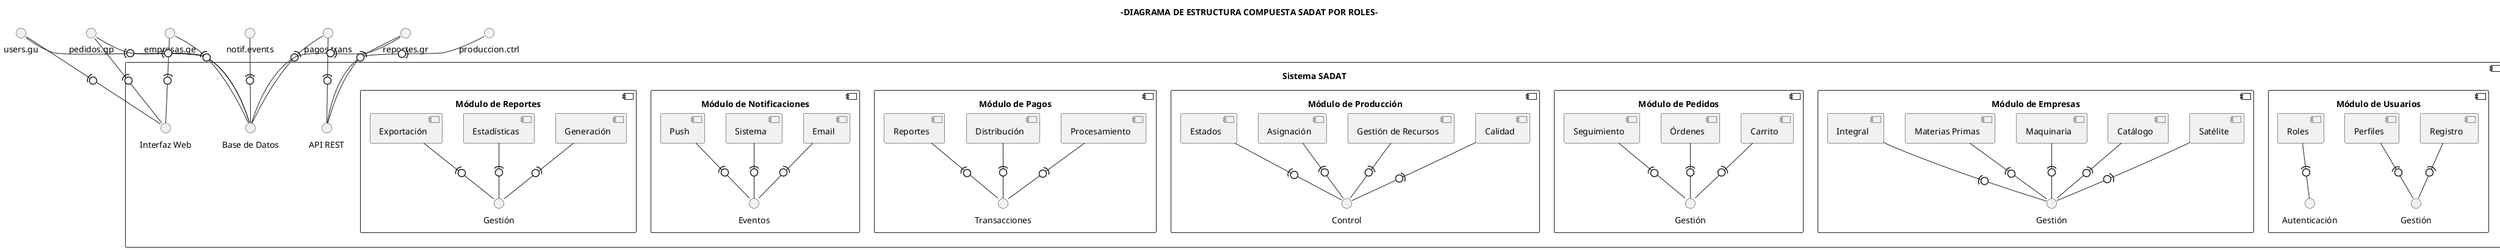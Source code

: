 @startuml
title -DIAGRAMA DE ESTRUCTURA COMPUESTA SADAT POR ROLES-

component "Sistema SADAT" {
  interface "Interfaz Web" as web
  interface "API REST" as api
  interface "Base de Datos" as db
  
  component "Módulo de Usuarios" as users {
    interface "Gestión" as gu
    interface "Autenticación" as auth
    
    component "Registro" as reg
    component "Perfiles" as perf
    component "Roles" as roles
    
    reg -(0- gu
    perf -(0- gu
    roles -(0- auth
  }
  
  component "Módulo de Empresas" as empresas {
    interface "Gestión" as ge
    
    component "Integral" as integral
    component "Satélite" as satelite
    component "Catálogo" as catalogo
    component "Maquinaria" as maquinaria
    component "Materias Primas" as materias
    
    integral -(0- ge
    satelite -(0- ge
    catalogo -(0- ge
    maquinaria -(0- ge
    materias -(0- ge
  }
  
  component "Módulo de Pedidos" as pedidos {
    interface "Gestión" as gp
    
    component "Carrito" as cart
    component "Órdenes" as orders
    component "Seguimiento" as track
    
    cart -(0- gp
    orders -(0- gp
    track -(0- gp
  }
  
  component "Módulo de Producción" as produccion {
    interface "Control" as ctrl
    
    component "Asignación" as asign
    component "Estados" as states
    component "Calidad" as qc
    component "Gestión de Recursos" as recursos
    
    asign -(0- ctrl
    states -(0- ctrl
    qc -(0- ctrl
    recursos -(0- ctrl
  }
  
  component "Módulo de Pagos" as pagos {
    interface "Transacciones" as trans
    
    component "Procesamiento" as proc
    component "Distribución" as dist
    component "Reportes" as rep
    
    proc -(0- trans
    dist -(0- trans
    rep -(0- trans
  }
  
  component "Módulo de Notificaciones" as notif {
    interface "Eventos" as events
    
    component "Email" as email
    component "Sistema" as sys
    component "Push" as push
    
    email -(0- events
    sys -(0- events
    push -(0- events
  }
  
  component "Módulo de Reportes" as reportes {
    interface "Gestión" as gr
    
    component "Generación" as gen
    component "Estadísticas" as stats
    component "Exportación" as export
    
    gen -(0- gr
    stats -(0- gr
    export -(0- gr
  }
}

users.gu -(0- web
pedidos.gp -(0- web
empresas.ge -(0- web
produccion.ctrl -(0- api
pagos.trans -(0- api
reportes.gr -(0- api
notif.events -(0- db
users.gu -(0- db
pedidos.gp -(0- db
empresas.ge -(0- db
pagos.trans -(0- db
reportes.gr -(0- db

@enduml